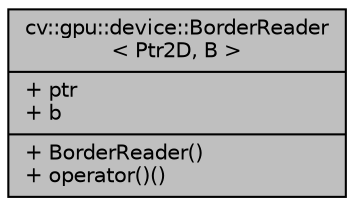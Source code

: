 digraph "cv::gpu::device::BorderReader&lt; Ptr2D, B &gt;"
{
 // LATEX_PDF_SIZE
  edge [fontname="Helvetica",fontsize="10",labelfontname="Helvetica",labelfontsize="10"];
  node [fontname="Helvetica",fontsize="10",shape=record];
  Node1 [label="{cv::gpu::device::BorderReader\l\< Ptr2D, B \>\n|+ ptr\l+ b\l|+ BorderReader()\l+ operator()()\l}",height=0.2,width=0.4,color="black", fillcolor="grey75", style="filled", fontcolor="black",tooltip=" "];
}
